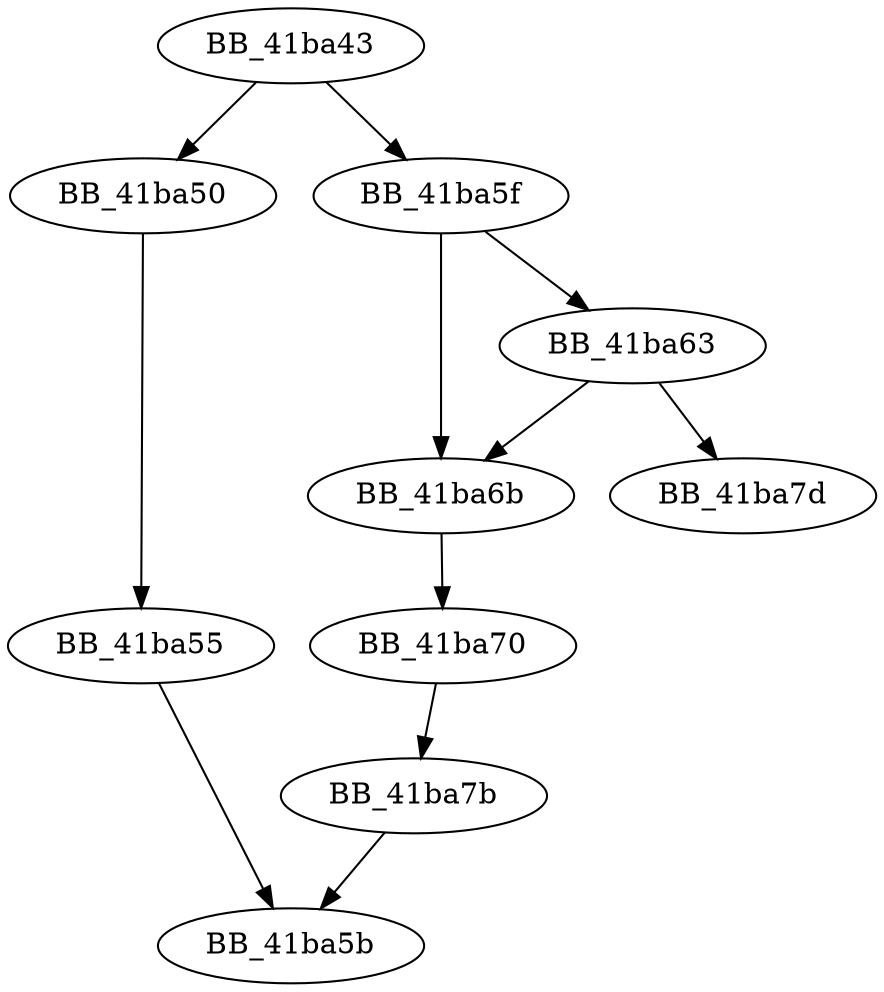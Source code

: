 DiGraph __isatty{
BB_41ba43->BB_41ba50
BB_41ba43->BB_41ba5f
BB_41ba50->BB_41ba55
BB_41ba55->BB_41ba5b
BB_41ba5f->BB_41ba63
BB_41ba5f->BB_41ba6b
BB_41ba63->BB_41ba6b
BB_41ba63->BB_41ba7d
BB_41ba6b->BB_41ba70
BB_41ba70->BB_41ba7b
BB_41ba7b->BB_41ba5b
}
